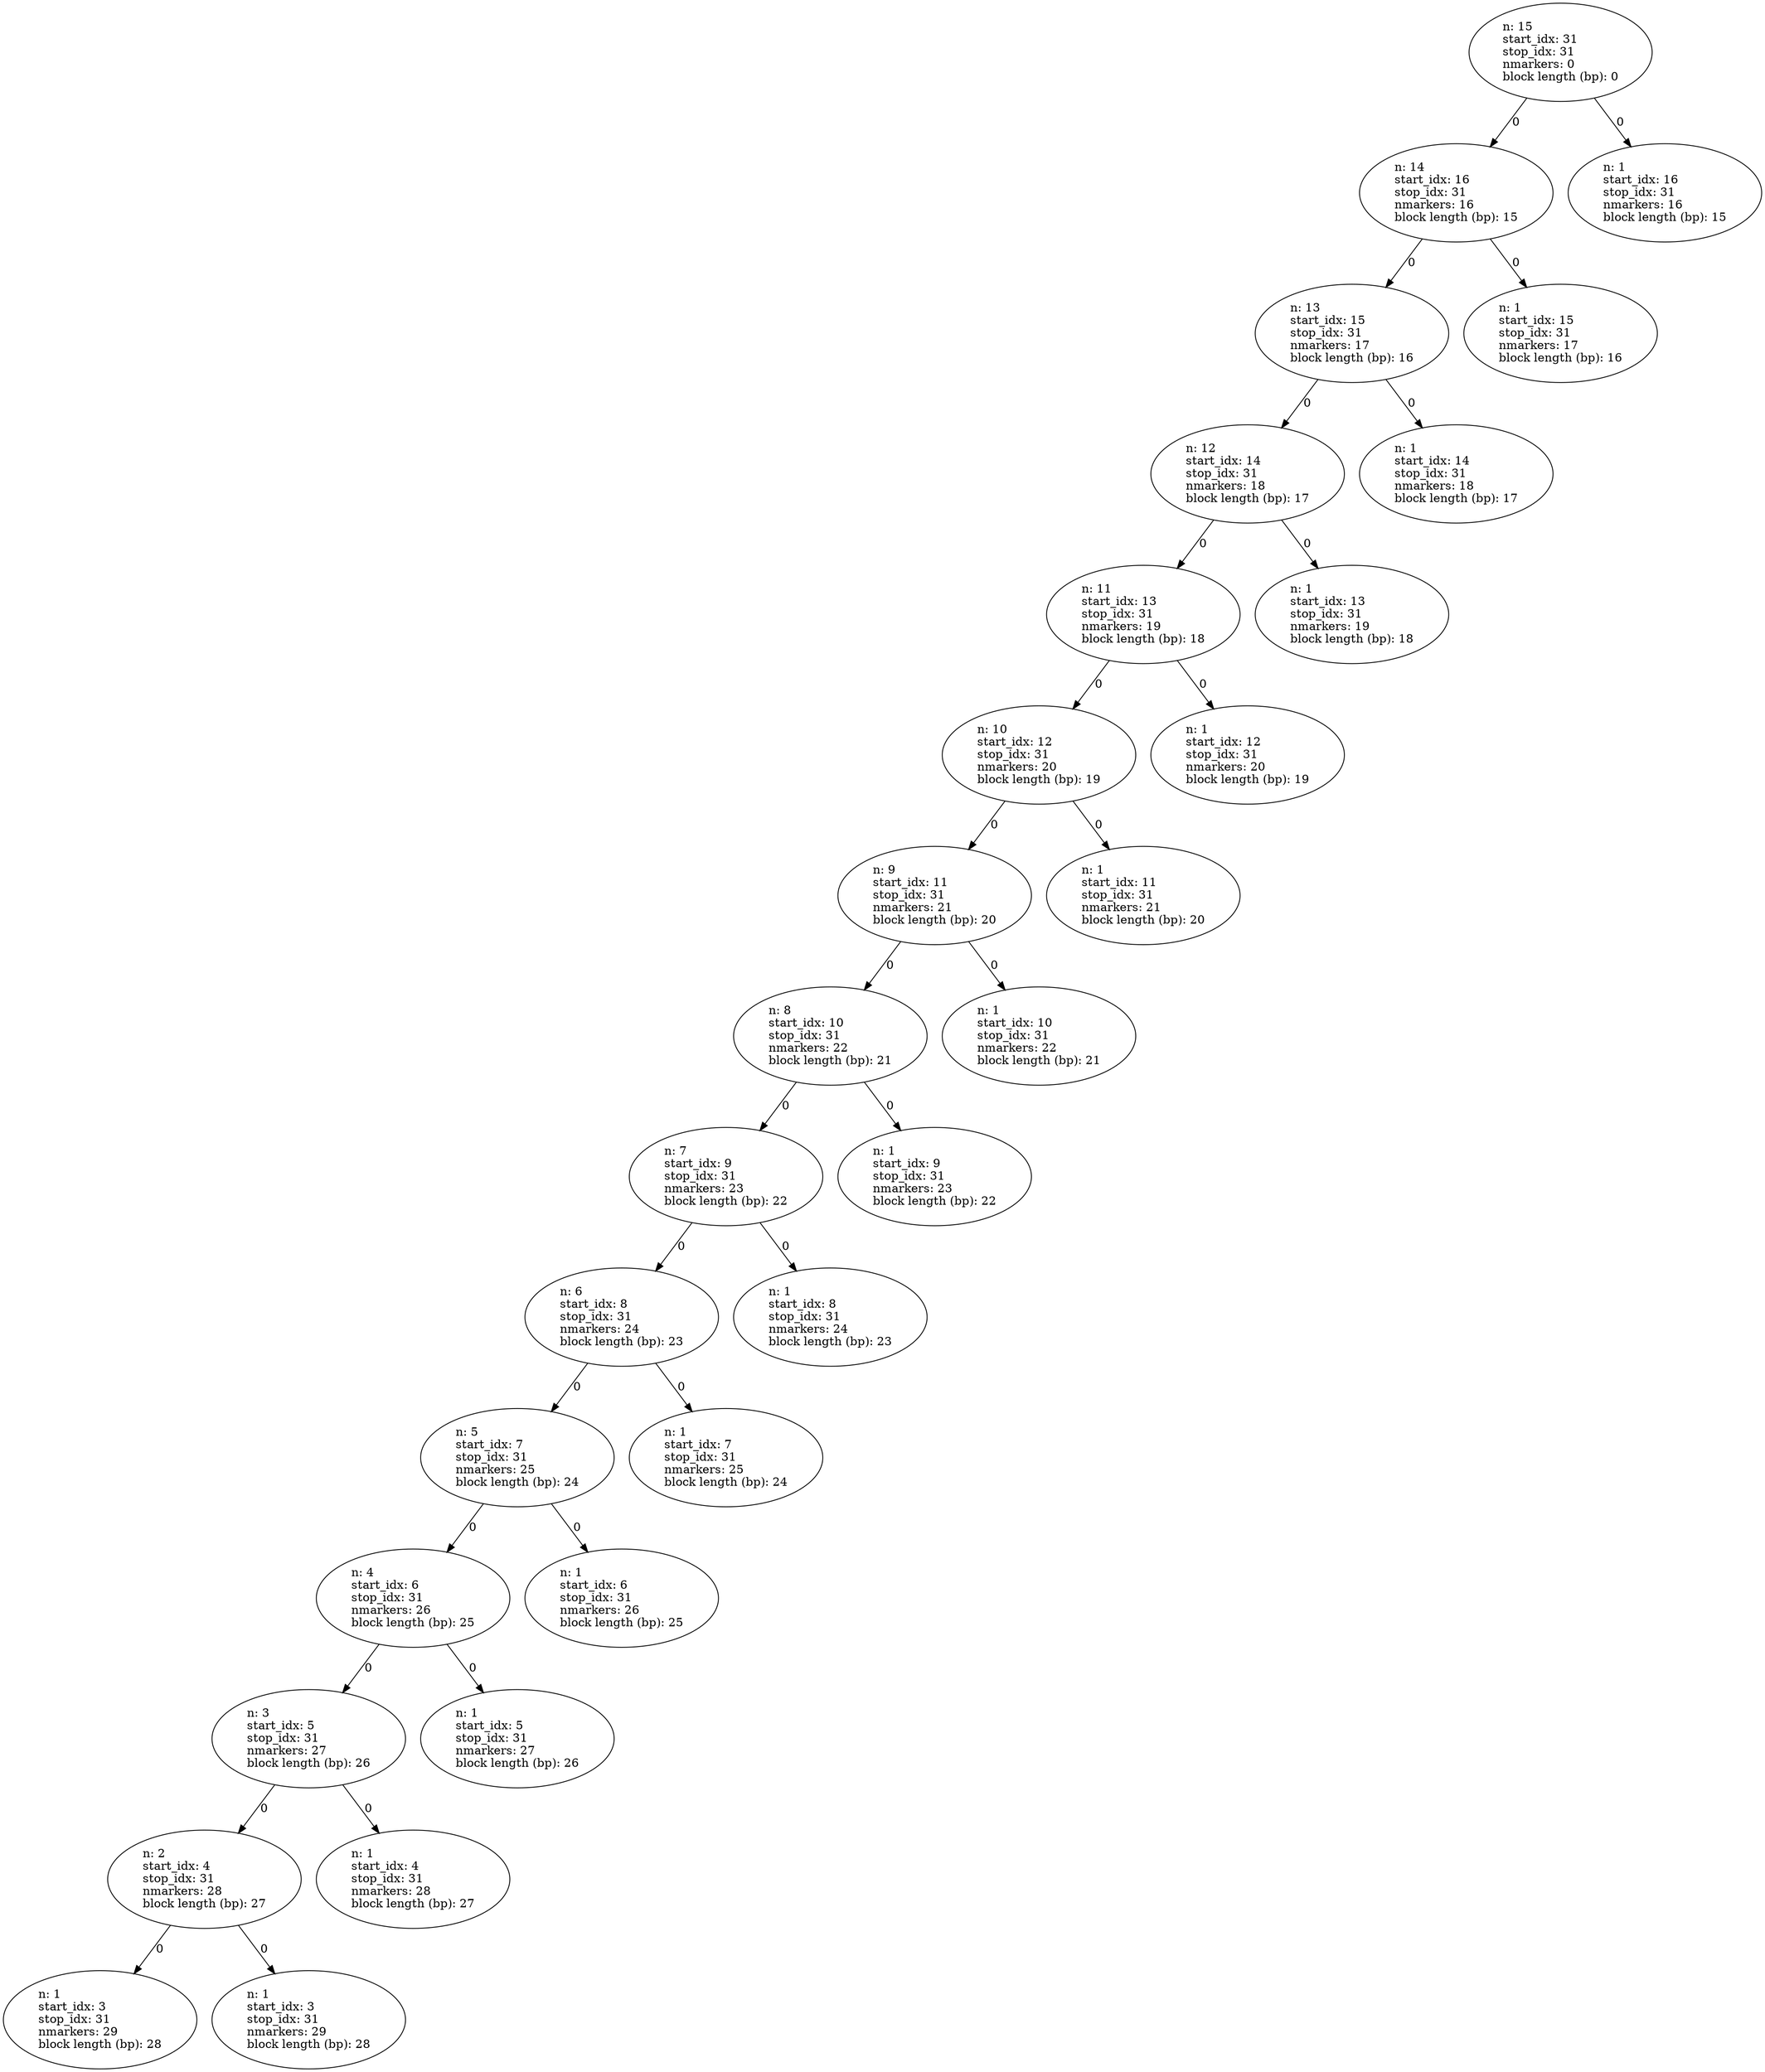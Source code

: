 digraph {
    0 [ label = "n: 15\lstart_idx: 31\lstop_idx: 31\lnmarkers: 0\lblock length (bp): 0\l" ]
    1 [ label = "n: 14\lstart_idx: 16\lstop_idx: 31\lnmarkers: 16\lblock length (bp): 15\l" ]
    2 [ label = "n: 1\lstart_idx: 16\lstop_idx: 31\lnmarkers: 16\lblock length (bp): 15\l" ]
    3 [ label = "n: 13\lstart_idx: 15\lstop_idx: 31\lnmarkers: 17\lblock length (bp): 16\l" ]
    4 [ label = "n: 1\lstart_idx: 15\lstop_idx: 31\lnmarkers: 17\lblock length (bp): 16\l" ]
    5 [ label = "n: 12\lstart_idx: 14\lstop_idx: 31\lnmarkers: 18\lblock length (bp): 17\l" ]
    6 [ label = "n: 1\lstart_idx: 14\lstop_idx: 31\lnmarkers: 18\lblock length (bp): 17\l" ]
    7 [ label = "n: 11\lstart_idx: 13\lstop_idx: 31\lnmarkers: 19\lblock length (bp): 18\l" ]
    8 [ label = "n: 1\lstart_idx: 13\lstop_idx: 31\lnmarkers: 19\lblock length (bp): 18\l" ]
    9 [ label = "n: 10\lstart_idx: 12\lstop_idx: 31\lnmarkers: 20\lblock length (bp): 19\l" ]
    10 [ label = "n: 1\lstart_idx: 12\lstop_idx: 31\lnmarkers: 20\lblock length (bp): 19\l" ]
    11 [ label = "n: 9\lstart_idx: 11\lstop_idx: 31\lnmarkers: 21\lblock length (bp): 20\l" ]
    12 [ label = "n: 1\lstart_idx: 11\lstop_idx: 31\lnmarkers: 21\lblock length (bp): 20\l" ]
    13 [ label = "n: 8\lstart_idx: 10\lstop_idx: 31\lnmarkers: 22\lblock length (bp): 21\l" ]
    14 [ label = "n: 1\lstart_idx: 10\lstop_idx: 31\lnmarkers: 22\lblock length (bp): 21\l" ]
    15 [ label = "n: 7\lstart_idx: 9\lstop_idx: 31\lnmarkers: 23\lblock length (bp): 22\l" ]
    16 [ label = "n: 1\lstart_idx: 9\lstop_idx: 31\lnmarkers: 23\lblock length (bp): 22\l" ]
    17 [ label = "n: 6\lstart_idx: 8\lstop_idx: 31\lnmarkers: 24\lblock length (bp): 23\l" ]
    18 [ label = "n: 1\lstart_idx: 8\lstop_idx: 31\lnmarkers: 24\lblock length (bp): 23\l" ]
    19 [ label = "n: 5\lstart_idx: 7\lstop_idx: 31\lnmarkers: 25\lblock length (bp): 24\l" ]
    20 [ label = "n: 1\lstart_idx: 7\lstop_idx: 31\lnmarkers: 25\lblock length (bp): 24\l" ]
    21 [ label = "n: 4\lstart_idx: 6\lstop_idx: 31\lnmarkers: 26\lblock length (bp): 25\l" ]
    22 [ label = "n: 1\lstart_idx: 6\lstop_idx: 31\lnmarkers: 26\lblock length (bp): 25\l" ]
    23 [ label = "n: 3\lstart_idx: 5\lstop_idx: 31\lnmarkers: 27\lblock length (bp): 26\l" ]
    24 [ label = "n: 1\lstart_idx: 5\lstop_idx: 31\lnmarkers: 27\lblock length (bp): 26\l" ]
    25 [ label = "n: 2\lstart_idx: 4\lstop_idx: 31\lnmarkers: 28\lblock length (bp): 27\l" ]
    26 [ label = "n: 1\lstart_idx: 4\lstop_idx: 31\lnmarkers: 28\lblock length (bp): 27\l" ]
    27 [ label = "n: 1\lstart_idx: 3\lstop_idx: 31\lnmarkers: 29\lblock length (bp): 28\l" ]
    28 [ label = "n: 1\lstart_idx: 3\lstop_idx: 31\lnmarkers: 29\lblock length (bp): 28\l" ]
    0 -> 1 [ label = "0" ]
    0 -> 2 [ label = "0" ]
    1 -> 3 [ label = "0" ]
    1 -> 4 [ label = "0" ]
    3 -> 5 [ label = "0" ]
    3 -> 6 [ label = "0" ]
    5 -> 7 [ label = "0" ]
    5 -> 8 [ label = "0" ]
    7 -> 9 [ label = "0" ]
    7 -> 10 [ label = "0" ]
    9 -> 11 [ label = "0" ]
    9 -> 12 [ label = "0" ]
    11 -> 13 [ label = "0" ]
    11 -> 14 [ label = "0" ]
    13 -> 15 [ label = "0" ]
    13 -> 16 [ label = "0" ]
    15 -> 17 [ label = "0" ]
    15 -> 18 [ label = "0" ]
    17 -> 19 [ label = "0" ]
    17 -> 20 [ label = "0" ]
    19 -> 21 [ label = "0" ]
    19 -> 22 [ label = "0" ]
    21 -> 23 [ label = "0" ]
    21 -> 24 [ label = "0" ]
    23 -> 25 [ label = "0" ]
    23 -> 26 [ label = "0" ]
    25 -> 27 [ label = "0" ]
    25 -> 28 [ label = "0" ]
}

